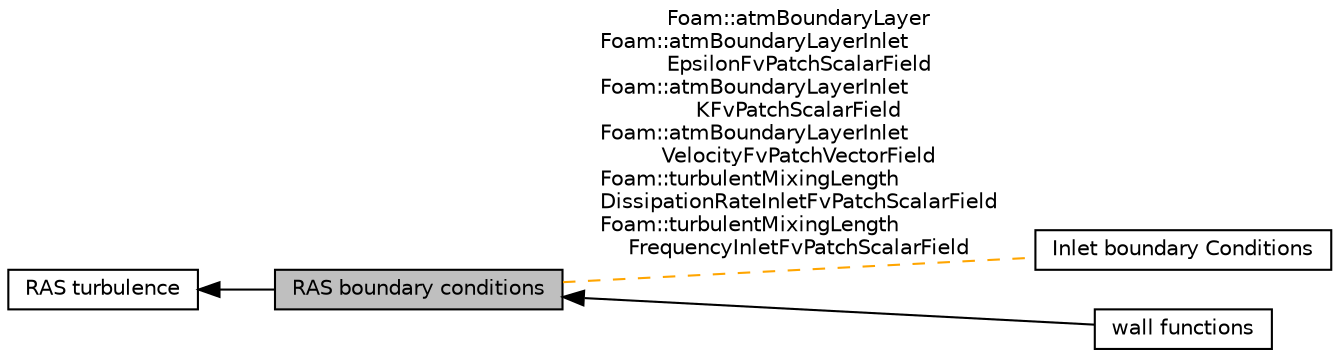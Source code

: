 digraph "RAS boundary conditions"
{
  bgcolor="transparent";
  edge [fontname="Helvetica",fontsize="10",labelfontname="Helvetica",labelfontsize="10"];
  node [fontname="Helvetica",fontsize="10",shape=record];
  rankdir=LR;
  Node1 [label="RAS turbulence",height=0.2,width=0.4,color="black",URL="$a10806.html"];
  Node0 [label="RAS boundary conditions",height=0.2,width=0.4,color="black", fillcolor="grey75", style="filled", fontcolor="black"];
  Node3 [label="Inlet boundary Conditions",height=0.2,width=0.4,color="black",URL="$a10779.html"];
  Node2 [label="wall functions",height=0.2,width=0.4,color="black",URL="$a10803.html"];
  Node1->Node0 [shape=plaintext, dir="back", style="solid"];
  Node0->Node2 [shape=plaintext, dir="back", style="solid"];
  Node0->Node3 [shape=plaintext, label="Foam::atmBoundaryLayer\nFoam::atmBoundaryLayerInlet\lEpsilonFvPatchScalarField\nFoam::atmBoundaryLayerInlet\lKFvPatchScalarField\nFoam::atmBoundaryLayerInlet\lVelocityFvPatchVectorField\nFoam::turbulentMixingLength\lDissipationRateInletFvPatchScalarField\nFoam::turbulentMixingLength\lFrequencyInletFvPatchScalarField", color="orange", dir="none", style="dashed"];
}
